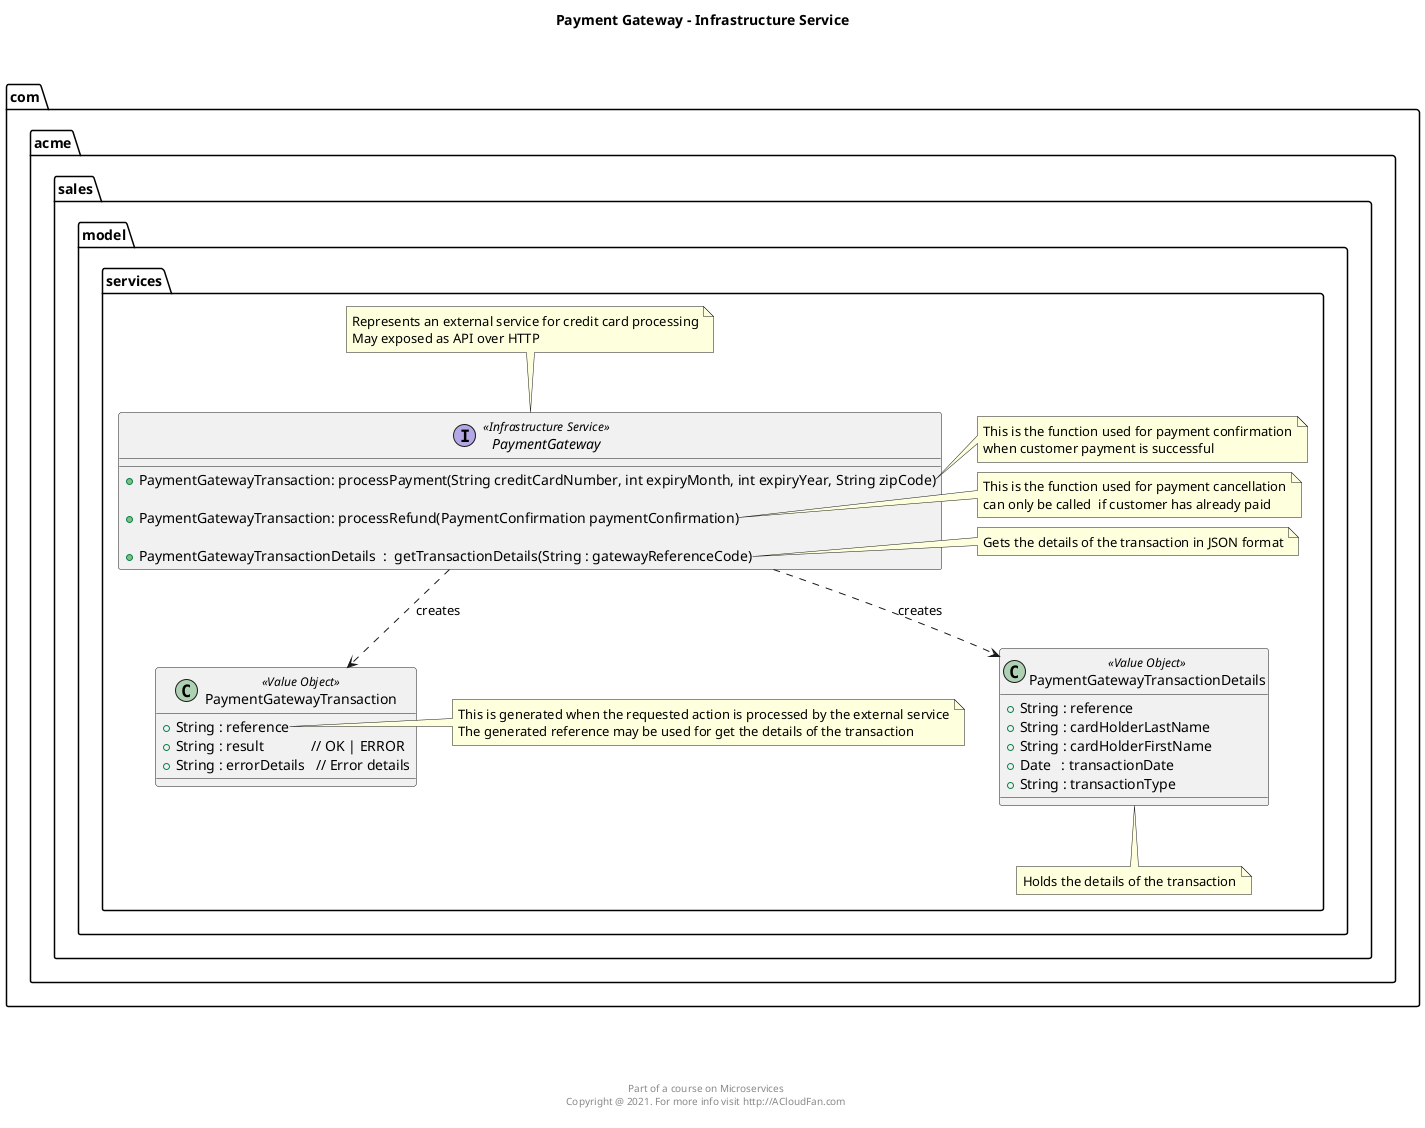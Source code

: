 @startuml

package com.acme.sales.model.services {
    interface  PaymentGateway <<Infrastructure Service>> {
        + PaymentGatewayTransaction: processPayment(String creditCardNumber, int expiryMonth, int expiryYear, String zipCode)

        + PaymentGatewayTransaction: processRefund(PaymentConfirmation paymentConfirmation)

        + PaymentGatewayTransactionDetails  :  getTransactionDetails(String : gatewayReferenceCode)
    }
    note top of PaymentGateway : Represents an external service for credit card processing\nMay exposed as API over HTTP


    note right of PaymentGateway::"PaymentGatewayTransaction: processPayment(String creditCardNumber, int expiryMonth, int expiryYear, String zipCode)"
       This is the function used for payment confirmation
       when customer payment is successful
    end note
    note right of PaymentGateway::"PaymentGatewayTransaction: processRefund(PaymentConfirmation paymentConfirmation)"
       This is the function used for payment cancellation
       can only be called  if customer has already paid
    end note
    note right of PaymentGateway::"PaymentGatewayTransactionDetails  :  getTransactionDetails(String : gatewayReferenceCode)"
       Gets the details of the transaction in JSON format
    end note


    class PaymentGatewayTransaction <<Value Object>> {
        + String : reference
        + String : result             // OK | ERROR
        + String : errorDetails   // Error details
    }
    note right of PaymentGatewayTransaction::"reference"
       This is generated when the requested action is processed by the external service
       The generated reference may be used for get the details of the transaction
    end note

    class PaymentGatewayTransactionDetails <<Value Object>> {
        +    String : reference
        +    String : cardHolderLastName
        +    String : cardHolderFirstName
        +    Date   : transactionDate
        +    String : transactionType
    }
    note bottom of PaymentGatewayTransactionDetails : Holds the details of the transaction
}



PaymentGateway ..> PaymentGatewayTransaction : "creates"
PaymentGateway ..> PaymentGatewayTransactionDetails : "creates"

Title Payment Gateway - Infrastructure Service  \n\n
footer \n\n\n\n\n Part of a course on Microservices \n Copyright @ 2021. For more info visit http://ACloudFan.com \n
@enduml

